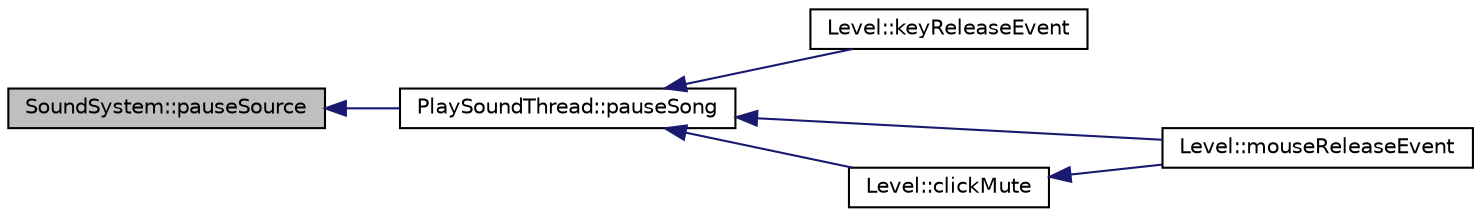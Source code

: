 digraph G
{
  edge [fontname="Helvetica",fontsize="10",labelfontname="Helvetica",labelfontsize="10"];
  node [fontname="Helvetica",fontsize="10",shape=record];
  rankdir="LR";
  Node1 [label="SoundSystem::pauseSource",height=0.2,width=0.4,color="black", fillcolor="grey75", style="filled" fontcolor="black"];
  Node1 -> Node2 [dir="back",color="midnightblue",fontsize="10",style="solid",fontname="Helvetica"];
  Node2 [label="PlaySoundThread::pauseSong",height=0.2,width=0.4,color="black", fillcolor="white", style="filled",URL="$d4/de4/classPlaySoundThread.html#a51262722f29bba61547546072ddc9e62"];
  Node2 -> Node3 [dir="back",color="midnightblue",fontsize="10",style="solid",fontname="Helvetica"];
  Node3 [label="Level::keyReleaseEvent",height=0.2,width=0.4,color="black", fillcolor="white", style="filled",URL="$d2/d9d/classLevel.html#a79415fdd98840cba4c054f59855f8367"];
  Node2 -> Node4 [dir="back",color="midnightblue",fontsize="10",style="solid",fontname="Helvetica"];
  Node4 [label="Level::mouseReleaseEvent",height=0.2,width=0.4,color="black", fillcolor="white", style="filled",URL="$d2/d9d/classLevel.html#a77722ba24f938b7a0707f755e635a8f6"];
  Node2 -> Node5 [dir="back",color="midnightblue",fontsize="10",style="solid",fontname="Helvetica"];
  Node5 [label="Level::clickMute",height=0.2,width=0.4,color="black", fillcolor="white", style="filled",URL="$d2/d9d/classLevel.html#a84c4c5ebbc7754748fac0f9a78fa28e0"];
  Node5 -> Node4 [dir="back",color="midnightblue",fontsize="10",style="solid",fontname="Helvetica"];
}
